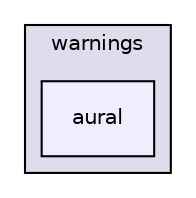 digraph "warnings/aural" {
  compound=true
  node [ fontsize="10", fontname="Helvetica"];
  edge [ labelfontsize="10", labelfontname="Helvetica"];
  subgraph clusterdir_8f9794e0b340a4335ab3e22a8eda50df {
    graph [ bgcolor="#ddddee", pencolor="black", label="warnings" fontname="Helvetica", fontsize="10", URL="dir_8f9794e0b340a4335ab3e22a8eda50df.html"]
  dir_c3fd8d524a7545268e726327ab644544 [shape=box, label="aural", style="filled", fillcolor="#eeeeff", pencolor="black", URL="dir_c3fd8d524a7545268e726327ab644544.html"];
  }
}
